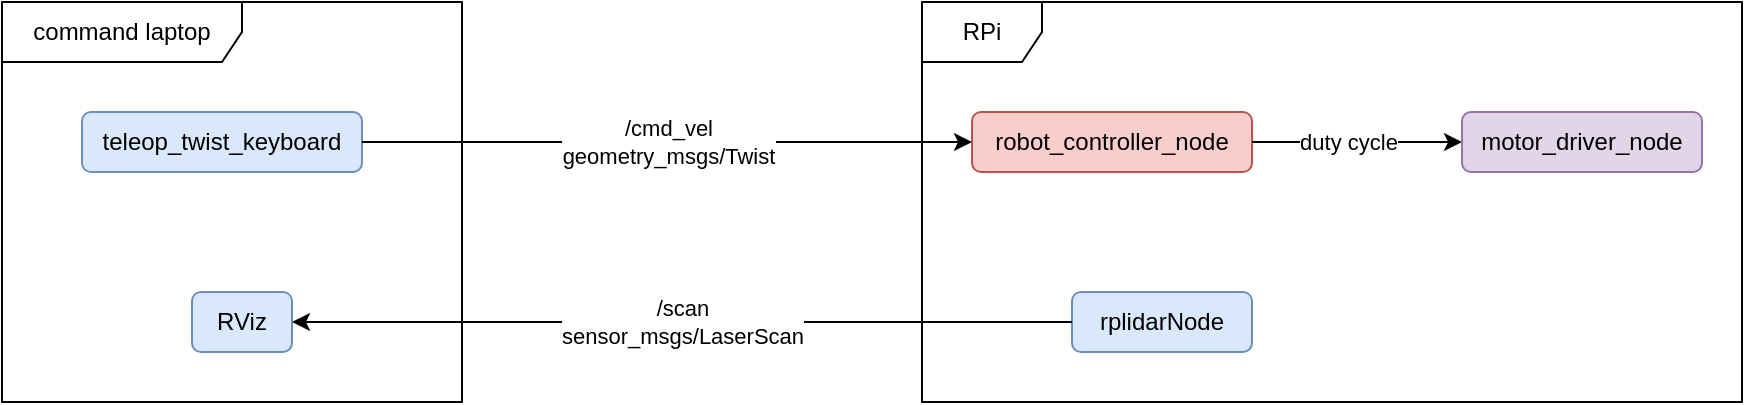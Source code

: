 <mxfile version="21.3.2" type="device">
  <diagram name="Page-1" id="wRa7nE40LtsUSWH7oz2Q">
    <mxGraphModel dx="1041" dy="634" grid="1" gridSize="10" guides="1" tooltips="1" connect="1" arrows="1" fold="1" page="1" pageScale="1" pageWidth="850" pageHeight="1100" math="0" shadow="0">
      <root>
        <mxCell id="0" />
        <mxCell id="1" parent="0" />
        <mxCell id="VLCk3PX00tIKe8Ib5w_5-1" value="teleop_twist_keyboard" style="rounded=1;whiteSpace=wrap;html=1;fillColor=#dae8fc;strokeColor=#6c8ebf;" parent="1" vertex="1">
          <mxGeometry x="50" y="215" width="140" height="30" as="geometry" />
        </mxCell>
        <mxCell id="VLCk3PX00tIKe8Ib5w_5-2" value="robot_controller_node" style="rounded=1;whiteSpace=wrap;html=1;fillColor=#f8cecc;strokeColor=#b85450;" parent="1" vertex="1">
          <mxGeometry x="495" y="215" width="140" height="30" as="geometry" />
        </mxCell>
        <mxCell id="VLCk3PX00tIKe8Ib5w_5-3" value="" style="endArrow=classic;html=1;rounded=0;exitX=1;exitY=0.5;exitDx=0;exitDy=0;entryX=0;entryY=0.5;entryDx=0;entryDy=0;" parent="1" source="VLCk3PX00tIKe8Ib5w_5-1" target="VLCk3PX00tIKe8Ib5w_5-2" edge="1">
          <mxGeometry relative="1" as="geometry">
            <mxPoint x="280" y="229.5" as="sourcePoint" />
            <mxPoint x="380" y="229.5" as="targetPoint" />
          </mxGeometry>
        </mxCell>
        <mxCell id="VLCk3PX00tIKe8Ib5w_5-4" value="/cmd_vel&lt;br&gt;geometry_msgs/Twist" style="edgeLabel;resizable=0;html=1;align=center;verticalAlign=middle;" parent="VLCk3PX00tIKe8Ib5w_5-3" connectable="0" vertex="1">
          <mxGeometry relative="1" as="geometry" />
        </mxCell>
        <mxCell id="VLCk3PX00tIKe8Ib5w_5-5" value="" style="endArrow=classic;html=1;rounded=0;exitX=1;exitY=0.5;exitDx=0;exitDy=0;" parent="1" source="VLCk3PX00tIKe8Ib5w_5-2" target="VLCk3PX00tIKe8Ib5w_5-7" edge="1">
          <mxGeometry relative="1" as="geometry">
            <mxPoint x="520" y="230" as="sourcePoint" />
            <mxPoint x="470" y="240" as="targetPoint" />
          </mxGeometry>
        </mxCell>
        <mxCell id="VLCk3PX00tIKe8Ib5w_5-6" value="duty cycle" style="edgeLabel;resizable=0;html=1;align=center;verticalAlign=middle;" parent="VLCk3PX00tIKe8Ib5w_5-5" connectable="0" vertex="1">
          <mxGeometry relative="1" as="geometry">
            <mxPoint x="-5" as="offset" />
          </mxGeometry>
        </mxCell>
        <mxCell id="VLCk3PX00tIKe8Ib5w_5-7" value="motor_driver_node" style="rounded=1;whiteSpace=wrap;html=1;fillColor=#e1d5e7;strokeColor=#9673a6;" parent="1" vertex="1">
          <mxGeometry x="740" y="215" width="120" height="30" as="geometry" />
        </mxCell>
        <mxCell id="VLCk3PX00tIKe8Ib5w_5-8" value="rplidarNode" style="rounded=1;whiteSpace=wrap;html=1;fillColor=#dae8fc;strokeColor=#6c8ebf;" parent="1" vertex="1">
          <mxGeometry x="545" y="305" width="90" height="30" as="geometry" />
        </mxCell>
        <mxCell id="VLCk3PX00tIKe8Ib5w_5-10" value="RViz" style="rounded=1;whiteSpace=wrap;html=1;fillColor=#dae8fc;strokeColor=#6c8ebf;" parent="1" vertex="1">
          <mxGeometry x="105" y="305" width="50" height="30" as="geometry" />
        </mxCell>
        <mxCell id="VLCk3PX00tIKe8Ib5w_5-11" value="" style="endArrow=classic;html=1;rounded=0;exitX=0;exitY=0.5;exitDx=0;exitDy=0;entryX=1;entryY=0.5;entryDx=0;entryDy=0;" parent="1" source="VLCk3PX00tIKe8Ib5w_5-8" target="VLCk3PX00tIKe8Ib5w_5-10" edge="1">
          <mxGeometry relative="1" as="geometry">
            <mxPoint x="250" y="369.5" as="sourcePoint" />
            <mxPoint x="350" y="369.5" as="targetPoint" />
          </mxGeometry>
        </mxCell>
        <mxCell id="VLCk3PX00tIKe8Ib5w_5-12" value="/scan&lt;br&gt;sensor_msgs/LaserScan" style="edgeLabel;resizable=0;html=1;align=center;verticalAlign=middle;" parent="VLCk3PX00tIKe8Ib5w_5-11" connectable="0" vertex="1">
          <mxGeometry relative="1" as="geometry" />
        </mxCell>
        <mxCell id="IHQPnhAprt_sBTRfJRE9-3" value="command laptop" style="shape=umlFrame;whiteSpace=wrap;html=1;pointerEvents=0;width=120;height=30;" parent="1" vertex="1">
          <mxGeometry x="10" y="160" width="230" height="200" as="geometry" />
        </mxCell>
        <mxCell id="IHQPnhAprt_sBTRfJRE9-4" value="RPi" style="shape=umlFrame;whiteSpace=wrap;html=1;pointerEvents=0;" parent="1" vertex="1">
          <mxGeometry x="470" y="160" width="410" height="200" as="geometry" />
        </mxCell>
      </root>
    </mxGraphModel>
  </diagram>
</mxfile>
